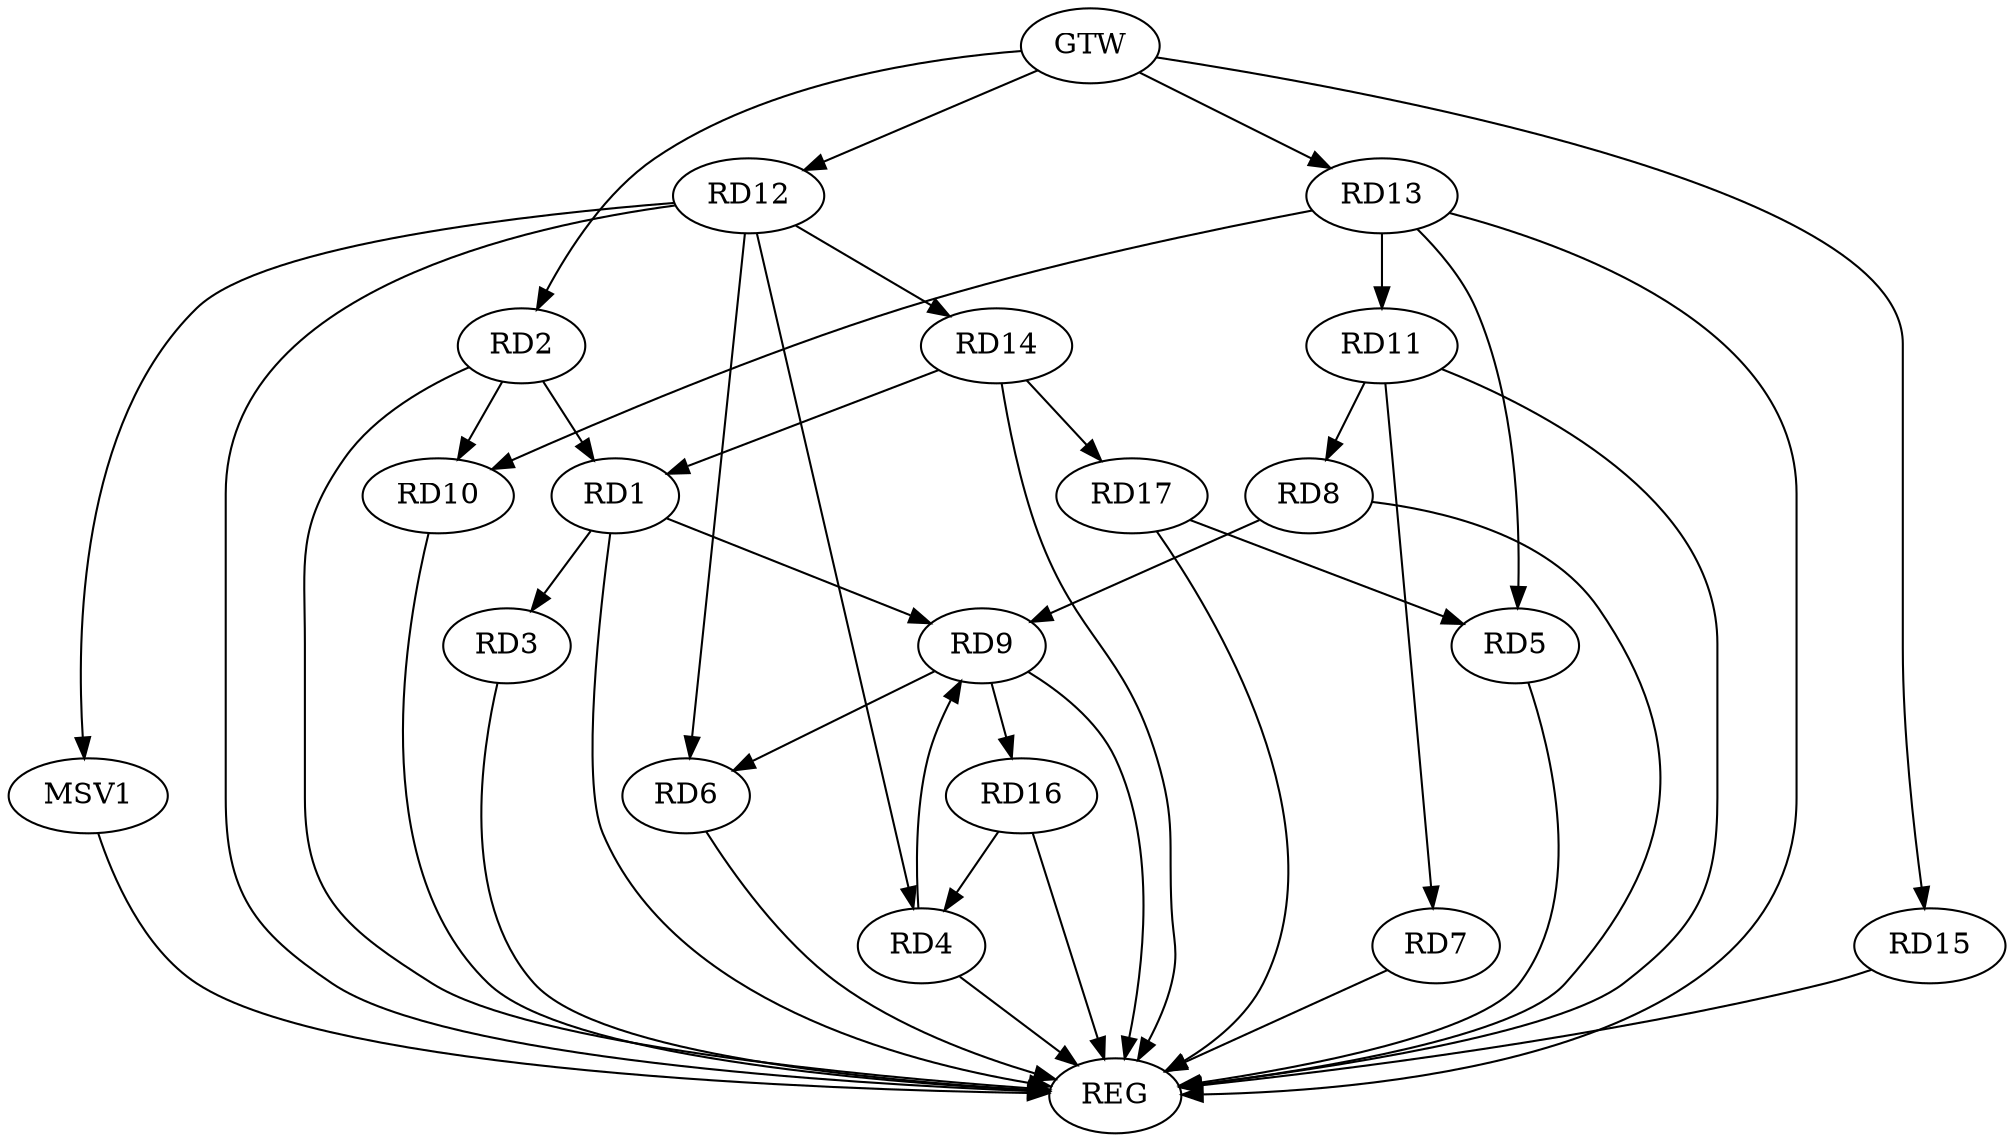 strict digraph G {
  RD1 [ label="RD1" ];
  RD2 [ label="RD2" ];
  RD3 [ label="RD3" ];
  RD4 [ label="RD4" ];
  RD5 [ label="RD5" ];
  RD6 [ label="RD6" ];
  RD7 [ label="RD7" ];
  RD8 [ label="RD8" ];
  RD9 [ label="RD9" ];
  RD10 [ label="RD10" ];
  RD11 [ label="RD11" ];
  RD12 [ label="RD12" ];
  RD13 [ label="RD13" ];
  RD14 [ label="RD14" ];
  RD15 [ label="RD15" ];
  RD16 [ label="RD16" ];
  RD17 [ label="RD17" ];
  GTW [ label="GTW" ];
  REG [ label="REG" ];
  MSV1 [ label="MSV1" ];
  RD2 -> RD1;
  RD1 -> RD3;
  RD1 -> RD9;
  RD14 -> RD1;
  RD2 -> RD10;
  RD4 -> RD9;
  RD12 -> RD4;
  RD16 -> RD4;
  RD13 -> RD5;
  RD17 -> RD5;
  RD9 -> RD6;
  RD12 -> RD6;
  RD11 -> RD7;
  RD8 -> RD9;
  RD11 -> RD8;
  RD9 -> RD16;
  RD13 -> RD10;
  RD13 -> RD11;
  RD12 -> RD14;
  RD14 -> RD17;
  GTW -> RD2;
  GTW -> RD12;
  GTW -> RD13;
  GTW -> RD15;
  RD1 -> REG;
  RD2 -> REG;
  RD3 -> REG;
  RD4 -> REG;
  RD5 -> REG;
  RD6 -> REG;
  RD7 -> REG;
  RD8 -> REG;
  RD9 -> REG;
  RD10 -> REG;
  RD11 -> REG;
  RD12 -> REG;
  RD13 -> REG;
  RD14 -> REG;
  RD15 -> REG;
  RD16 -> REG;
  RD17 -> REG;
  RD12 -> MSV1;
  MSV1 -> REG;
}
